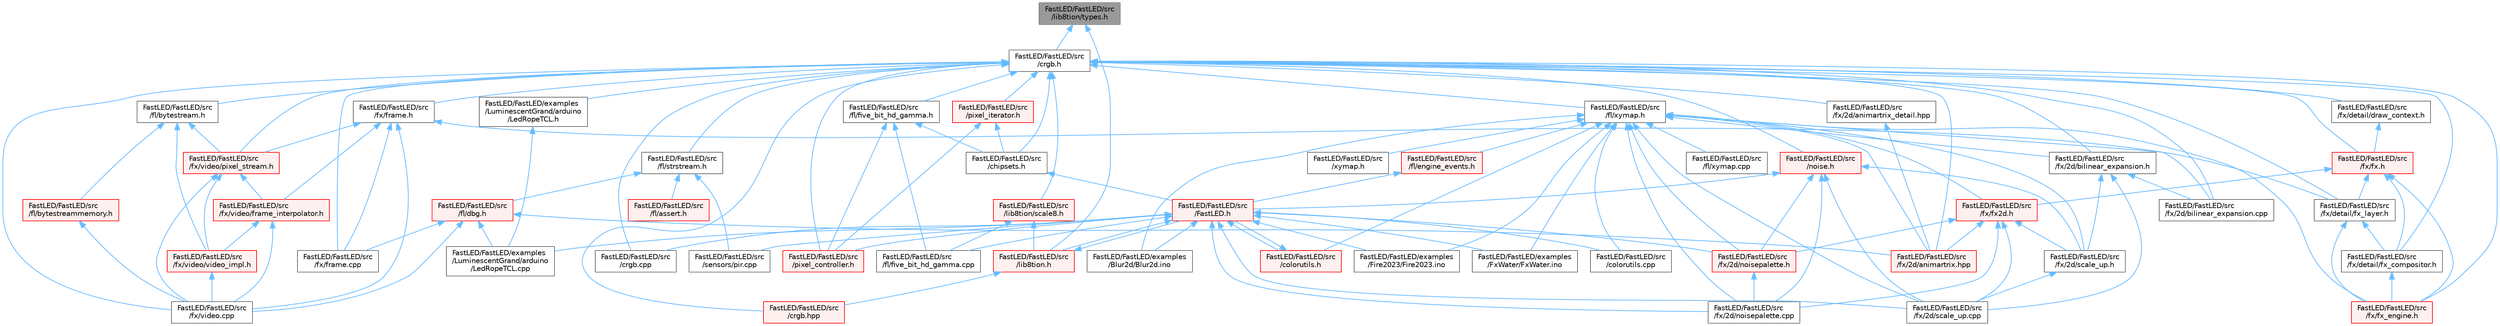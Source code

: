 digraph "FastLED/FastLED/src/lib8tion/types.h"
{
 // LATEX_PDF_SIZE
  bgcolor="transparent";
  edge [fontname=Helvetica,fontsize=10,labelfontname=Helvetica,labelfontsize=10];
  node [fontname=Helvetica,fontsize=10,shape=box,height=0.2,width=0.4];
  Node1 [id="Node000001",label="FastLED/FastLED/src\l/lib8tion/types.h",height=0.2,width=0.4,color="gray40", fillcolor="grey60", style="filled", fontcolor="black",tooltip="Defines fractional types used for lib8tion functions."];
  Node1 -> Node2 [id="edge1_Node000001_Node000002",dir="back",color="steelblue1",style="solid",tooltip=" "];
  Node2 [id="Node000002",label="FastLED/FastLED/src\l/crgb.h",height=0.2,width=0.4,color="grey40", fillcolor="white", style="filled",URL="$db/dd1/crgb_8h.html",tooltip="Defines the red, green, and blue (RGB) pixel struct."];
  Node2 -> Node3 [id="edge2_Node000002_Node000003",dir="back",color="steelblue1",style="solid",tooltip=" "];
  Node3 [id="Node000003",label="FastLED/FastLED/examples\l/LuminescentGrand/arduino\l/LedRopeTCL.h",height=0.2,width=0.4,color="grey40", fillcolor="white", style="filled",URL="$d9/d7e/_led_rope_t_c_l_8h.html",tooltip=" "];
  Node3 -> Node4 [id="edge3_Node000003_Node000004",dir="back",color="steelblue1",style="solid",tooltip=" "];
  Node4 [id="Node000004",label="FastLED/FastLED/examples\l/LuminescentGrand/arduino\l/LedRopeTCL.cpp",height=0.2,width=0.4,color="grey40", fillcolor="white", style="filled",URL="$d6/dc9/_led_rope_t_c_l_8cpp.html",tooltip=" "];
  Node2 -> Node5 [id="edge4_Node000002_Node000005",dir="back",color="steelblue1",style="solid",tooltip=" "];
  Node5 [id="Node000005",label="FastLED/FastLED/src\l/chipsets.h",height=0.2,width=0.4,color="grey40", fillcolor="white", style="filled",URL="$db/d66/chipsets_8h.html",tooltip="Contains the bulk of the definitions for the various LED chipsets supported."];
  Node5 -> Node6 [id="edge5_Node000005_Node000006",dir="back",color="steelblue1",style="solid",tooltip=" "];
  Node6 [id="Node000006",label="FastLED/FastLED/src\l/FastLED.h",height=0.2,width=0.4,color="red", fillcolor="#FFF0F0", style="filled",URL="$db/d97/_fast_l_e_d_8h.html",tooltip="central include file for FastLED, defines the CFastLED class/object"];
  Node6 -> Node14 [id="edge6_Node000006_Node000014",dir="back",color="steelblue1",style="solid",tooltip=" "];
  Node14 [id="Node000014",label="FastLED/FastLED/examples\l/Blur2d/Blur2d.ino",height=0.2,width=0.4,color="grey40", fillcolor="white", style="filled",URL="$df/d42/_blur2d_8ino.html",tooltip=" "];
  Node6 -> Node26 [id="edge7_Node000006_Node000026",dir="back",color="steelblue1",style="solid",tooltip=" "];
  Node26 [id="Node000026",label="FastLED/FastLED/examples\l/Fire2023/Fire2023.ino",height=0.2,width=0.4,color="grey40", fillcolor="white", style="filled",URL="$d8/d2c/_fire2023_8ino.html",tooltip=" "];
  Node6 -> Node38 [id="edge8_Node000006_Node000038",dir="back",color="steelblue1",style="solid",tooltip=" "];
  Node38 [id="Node000038",label="FastLED/FastLED/examples\l/FxWater/FxWater.ino",height=0.2,width=0.4,color="grey40", fillcolor="white", style="filled",URL="$dd/d61/_fx_water_8ino.html",tooltip=" "];
  Node6 -> Node4 [id="edge9_Node000006_Node000004",dir="back",color="steelblue1",style="solid",tooltip=" "];
  Node6 -> Node75 [id="edge10_Node000006_Node000075",dir="back",color="steelblue1",style="solid",tooltip=" "];
  Node75 [id="Node000075",label="FastLED/FastLED/src\l/colorutils.cpp",height=0.2,width=0.4,color="grey40", fillcolor="white", style="filled",URL="$da/d2d/colorutils_8cpp.html",tooltip="Utility functions for color fill, palettes, blending, and more."];
  Node6 -> Node76 [id="edge11_Node000006_Node000076",dir="back",color="steelblue1",style="solid",tooltip=" "];
  Node76 [id="Node000076",label="FastLED/FastLED/src\l/colorutils.h",height=0.2,width=0.4,color="red", fillcolor="#FFF0F0", style="filled",URL="$d1/dfb/colorutils_8h.html",tooltip="Utility functions for color fill, palettes, blending, and more."];
  Node76 -> Node6 [id="edge12_Node000076_Node000006",dir="back",color="steelblue1",style="solid",tooltip=" "];
  Node6 -> Node78 [id="edge13_Node000006_Node000078",dir="back",color="steelblue1",style="solid",tooltip=" "];
  Node78 [id="Node000078",label="FastLED/FastLED/src\l/crgb.cpp",height=0.2,width=0.4,color="grey40", fillcolor="white", style="filled",URL="$d0/de3/crgb_8cpp.html",tooltip="Utility functions for the red, green, and blue (RGB) pixel struct."];
  Node6 -> Node87 [id="edge14_Node000006_Node000087",dir="back",color="steelblue1",style="solid",tooltip=" "];
  Node87 [id="Node000087",label="FastLED/FastLED/src\l/fl/five_bit_hd_gamma.cpp",height=0.2,width=0.4,color="grey40", fillcolor="white", style="filled",URL="$dd/d05/five__bit__hd__gamma_8cpp.html",tooltip="Defines functions for five-bit gamma correction."];
  Node6 -> Node95 [id="edge15_Node000006_Node000095",dir="back",color="steelblue1",style="solid",tooltip=" "];
  Node95 [id="Node000095",label="FastLED/FastLED/src\l/fx/2d/noisepalette.cpp",height=0.2,width=0.4,color="grey40", fillcolor="white", style="filled",URL="$d6/d66/noisepalette_8cpp.html",tooltip=" "];
  Node6 -> Node96 [id="edge16_Node000006_Node000096",dir="back",color="steelblue1",style="solid",tooltip=" "];
  Node96 [id="Node000096",label="FastLED/FastLED/src\l/fx/2d/noisepalette.h",height=0.2,width=0.4,color="red", fillcolor="#FFF0F0", style="filled",URL="$d6/dc7/noisepalette_8h.html",tooltip="Demonstrates how to mix noise generation with color palettes on a 2D LED matrix."];
  Node96 -> Node95 [id="edge17_Node000096_Node000095",dir="back",color="steelblue1",style="solid",tooltip=" "];
  Node6 -> Node98 [id="edge18_Node000006_Node000098",dir="back",color="steelblue1",style="solid",tooltip=" "];
  Node98 [id="Node000098",label="FastLED/FastLED/src\l/fx/2d/scale_up.cpp",height=0.2,width=0.4,color="grey40", fillcolor="white", style="filled",URL="$dc/d8c/scale__up_8cpp.html",tooltip=" "];
  Node6 -> Node105 [id="edge19_Node000006_Node000105",dir="back",color="steelblue1",style="solid",tooltip=" "];
  Node105 [id="Node000105",label="FastLED/FastLED/src\l/lib8tion.h",height=0.2,width=0.4,color="red", fillcolor="#FFF0F0", style="filled",URL="$df/da5/lib8tion_8h.html",tooltip="Fast, efficient 8-bit math functions specifically designed for high-performance LED programming."];
  Node105 -> Node6 [id="edge20_Node000105_Node000006",dir="back",color="steelblue1",style="solid",tooltip=" "];
  Node105 -> Node106 [id="edge21_Node000105_Node000106",dir="back",color="steelblue1",style="solid",tooltip=" "];
  Node106 [id="Node000106",label="FastLED/FastLED/src\l/crgb.hpp",height=0.2,width=0.4,color="red", fillcolor="#FFF0F0", style="filled",URL="$d0/d4b/crgb_8hpp.html",tooltip="Defines utility functions for the red, green, and blue (RGB) pixel struct."];
  Node6 -> Node111 [id="edge22_Node000006_Node000111",dir="back",color="steelblue1",style="solid",tooltip=" "];
  Node111 [id="Node000111",label="FastLED/FastLED/src\l/pixel_controller.h",height=0.2,width=0.4,color="red", fillcolor="#FFF0F0", style="filled",URL="$d5/d4d/pixel__controller_8h.html",tooltip="Low level pixel data writing class."];
  Node6 -> Node84 [id="edge23_Node000006_Node000084",dir="back",color="steelblue1",style="solid",tooltip=" "];
  Node84 [id="Node000084",label="FastLED/FastLED/src\l/sensors/pir.cpp",height=0.2,width=0.4,color="grey40", fillcolor="white", style="filled",URL="$d2/da7/pir_8cpp.html",tooltip=" "];
  Node2 -> Node78 [id="edge24_Node000002_Node000078",dir="back",color="steelblue1",style="solid",tooltip=" "];
  Node2 -> Node106 [id="edge25_Node000002_Node000106",dir="back",color="steelblue1",style="solid",tooltip=" "];
  Node2 -> Node117 [id="edge26_Node000002_Node000117",dir="back",color="steelblue1",style="solid",tooltip=" "];
  Node117 [id="Node000117",label="FastLED/FastLED/src\l/fl/bytestream.h",height=0.2,width=0.4,color="grey40", fillcolor="white", style="filled",URL="$dd/d2b/bytestream_8h.html",tooltip=" "];
  Node117 -> Node118 [id="edge27_Node000117_Node000118",dir="back",color="steelblue1",style="solid",tooltip=" "];
  Node118 [id="Node000118",label="FastLED/FastLED/src\l/fl/bytestreammemory.h",height=0.2,width=0.4,color="red", fillcolor="#FFF0F0", style="filled",URL="$d1/d24/bytestreammemory_8h.html",tooltip=" "];
  Node118 -> Node120 [id="edge28_Node000118_Node000120",dir="back",color="steelblue1",style="solid",tooltip=" "];
  Node120 [id="Node000120",label="FastLED/FastLED/src\l/fx/video.cpp",height=0.2,width=0.4,color="grey40", fillcolor="white", style="filled",URL="$d0/d05/video_8cpp.html",tooltip=" "];
  Node117 -> Node121 [id="edge29_Node000117_Node000121",dir="back",color="steelblue1",style="solid",tooltip=" "];
  Node121 [id="Node000121",label="FastLED/FastLED/src\l/fx/video/pixel_stream.h",height=0.2,width=0.4,color="red", fillcolor="#FFF0F0", style="filled",URL="$d3/dfa/pixel__stream_8h.html",tooltip=" "];
  Node121 -> Node120 [id="edge30_Node000121_Node000120",dir="back",color="steelblue1",style="solid",tooltip=" "];
  Node121 -> Node123 [id="edge31_Node000121_Node000123",dir="back",color="steelblue1",style="solid",tooltip=" "];
  Node123 [id="Node000123",label="FastLED/FastLED/src\l/fx/video/frame_interpolator.h",height=0.2,width=0.4,color="red", fillcolor="#FFF0F0", style="filled",URL="$d3/dda/frame__interpolator_8h.html",tooltip=" "];
  Node123 -> Node120 [id="edge32_Node000123_Node000120",dir="back",color="steelblue1",style="solid",tooltip=" "];
  Node123 -> Node124 [id="edge33_Node000123_Node000124",dir="back",color="steelblue1",style="solid",tooltip=" "];
  Node124 [id="Node000124",label="FastLED/FastLED/src\l/fx/video/video_impl.h",height=0.2,width=0.4,color="red", fillcolor="#FFF0F0", style="filled",URL="$d5/d82/video__impl_8h.html",tooltip=" "];
  Node124 -> Node120 [id="edge34_Node000124_Node000120",dir="back",color="steelblue1",style="solid",tooltip=" "];
  Node121 -> Node124 [id="edge35_Node000121_Node000124",dir="back",color="steelblue1",style="solid",tooltip=" "];
  Node117 -> Node124 [id="edge36_Node000117_Node000124",dir="back",color="steelblue1",style="solid",tooltip=" "];
  Node2 -> Node127 [id="edge37_Node000002_Node000127",dir="back",color="steelblue1",style="solid",tooltip=" "];
  Node127 [id="Node000127",label="FastLED/FastLED/src\l/fl/five_bit_hd_gamma.h",height=0.2,width=0.4,color="grey40", fillcolor="white", style="filled",URL="$dc/d44/five__bit__hd__gamma_8h.html",tooltip="Declares functions for five-bit gamma correction."];
  Node127 -> Node5 [id="edge38_Node000127_Node000005",dir="back",color="steelblue1",style="solid",tooltip=" "];
  Node127 -> Node87 [id="edge39_Node000127_Node000087",dir="back",color="steelblue1",style="solid",tooltip=" "];
  Node127 -> Node111 [id="edge40_Node000127_Node000111",dir="back",color="steelblue1",style="solid",tooltip=" "];
  Node2 -> Node128 [id="edge41_Node000002_Node000128",dir="back",color="steelblue1",style="solid",tooltip=" "];
  Node128 [id="Node000128",label="FastLED/FastLED/src\l/fl/strstream.h",height=0.2,width=0.4,color="grey40", fillcolor="white", style="filled",URL="$d8/d00/strstream_8h.html",tooltip=" "];
  Node128 -> Node129 [id="edge42_Node000128_Node000129",dir="back",color="steelblue1",style="solid",tooltip=" "];
  Node129 [id="Node000129",label="FastLED/FastLED/src\l/fl/assert.h",height=0.2,width=0.4,color="red", fillcolor="#FFF0F0", style="filled",URL="$dc/da7/assert_8h.html",tooltip=" "];
  Node128 -> Node143 [id="edge43_Node000128_Node000143",dir="back",color="steelblue1",style="solid",tooltip=" "];
  Node143 [id="Node000143",label="FastLED/FastLED/src\l/fl/dbg.h",height=0.2,width=0.4,color="red", fillcolor="#FFF0F0", style="filled",URL="$d6/d01/dbg_8h.html",tooltip=" "];
  Node143 -> Node4 [id="edge44_Node000143_Node000004",dir="back",color="steelblue1",style="solid",tooltip=" "];
  Node143 -> Node150 [id="edge45_Node000143_Node000150",dir="back",color="steelblue1",style="solid",tooltip=" "];
  Node150 [id="Node000150",label="FastLED/FastLED/src\l/fx/2d/animartrix.hpp",height=0.2,width=0.4,color="red", fillcolor="#FFF0F0", style="filled",URL="$d3/dc3/animartrix_8hpp.html",tooltip=" "];
  Node143 -> Node151 [id="edge46_Node000143_Node000151",dir="back",color="steelblue1",style="solid",tooltip=" "];
  Node151 [id="Node000151",label="FastLED/FastLED/src\l/fx/frame.cpp",height=0.2,width=0.4,color="grey40", fillcolor="white", style="filled",URL="$da/d14/frame_8cpp.html",tooltip=" "];
  Node143 -> Node120 [id="edge47_Node000143_Node000120",dir="back",color="steelblue1",style="solid",tooltip=" "];
  Node128 -> Node84 [id="edge48_Node000128_Node000084",dir="back",color="steelblue1",style="solid",tooltip=" "];
  Node2 -> Node152 [id="edge49_Node000002_Node000152",dir="back",color="steelblue1",style="solid",tooltip=" "];
  Node152 [id="Node000152",label="FastLED/FastLED/src\l/fl/xymap.h",height=0.2,width=0.4,color="grey40", fillcolor="white", style="filled",URL="$d6/dc9/fl_2xymap_8h.html",tooltip=" "];
  Node152 -> Node14 [id="edge50_Node000152_Node000014",dir="back",color="steelblue1",style="solid",tooltip=" "];
  Node152 -> Node26 [id="edge51_Node000152_Node000026",dir="back",color="steelblue1",style="solid",tooltip=" "];
  Node152 -> Node38 [id="edge52_Node000152_Node000038",dir="back",color="steelblue1",style="solid",tooltip=" "];
  Node152 -> Node75 [id="edge53_Node000152_Node000075",dir="back",color="steelblue1",style="solid",tooltip=" "];
  Node152 -> Node76 [id="edge54_Node000152_Node000076",dir="back",color="steelblue1",style="solid",tooltip=" "];
  Node152 -> Node135 [id="edge55_Node000152_Node000135",dir="back",color="steelblue1",style="solid",tooltip=" "];
  Node135 [id="Node000135",label="FastLED/FastLED/src\l/fl/engine_events.h",height=0.2,width=0.4,color="red", fillcolor="#FFF0F0", style="filled",URL="$dc/dd9/fl_2engine__events_8h.html",tooltip=" "];
  Node135 -> Node6 [id="edge56_Node000135_Node000006",dir="back",color="steelblue1",style="solid",tooltip=" "];
  Node152 -> Node139 [id="edge57_Node000152_Node000139",dir="back",color="steelblue1",style="solid",tooltip=" "];
  Node139 [id="Node000139",label="FastLED/FastLED/src\l/fl/xymap.cpp",height=0.2,width=0.4,color="grey40", fillcolor="white", style="filled",URL="$d7/d09/xymap_8cpp.html",tooltip=" "];
  Node152 -> Node150 [id="edge58_Node000152_Node000150",dir="back",color="steelblue1",style="solid",tooltip=" "];
  Node152 -> Node153 [id="edge59_Node000152_Node000153",dir="back",color="steelblue1",style="solid",tooltip=" "];
  Node153 [id="Node000153",label="FastLED/FastLED/src\l/fx/2d/bilinear_expansion.cpp",height=0.2,width=0.4,color="grey40", fillcolor="white", style="filled",URL="$de/d80/bilinear__expansion_8cpp.html",tooltip="Demonstrates how to mix noise generation with color palettes on a 2D LED matrix."];
  Node152 -> Node154 [id="edge60_Node000152_Node000154",dir="back",color="steelblue1",style="solid",tooltip=" "];
  Node154 [id="Node000154",label="FastLED/FastLED/src\l/fx/2d/bilinear_expansion.h",height=0.2,width=0.4,color="grey40", fillcolor="white", style="filled",URL="$da/d34/bilinear__expansion_8h.html",tooltip="Demonstrates how to mix noise generation with color palettes on a 2D LED matrix."];
  Node154 -> Node153 [id="edge61_Node000154_Node000153",dir="back",color="steelblue1",style="solid",tooltip=" "];
  Node154 -> Node98 [id="edge62_Node000154_Node000098",dir="back",color="steelblue1",style="solid",tooltip=" "];
  Node154 -> Node155 [id="edge63_Node000154_Node000155",dir="back",color="steelblue1",style="solid",tooltip=" "];
  Node155 [id="Node000155",label="FastLED/FastLED/src\l/fx/2d/scale_up.h",height=0.2,width=0.4,color="grey40", fillcolor="white", style="filled",URL="$d2/d74/scale__up_8h.html",tooltip="Expands a grid using bilinear interpolation and scaling up."];
  Node155 -> Node98 [id="edge64_Node000155_Node000098",dir="back",color="steelblue1",style="solid",tooltip=" "];
  Node152 -> Node95 [id="edge65_Node000152_Node000095",dir="back",color="steelblue1",style="solid",tooltip=" "];
  Node152 -> Node96 [id="edge66_Node000152_Node000096",dir="back",color="steelblue1",style="solid",tooltip=" "];
  Node152 -> Node98 [id="edge67_Node000152_Node000098",dir="back",color="steelblue1",style="solid",tooltip=" "];
  Node152 -> Node155 [id="edge68_Node000152_Node000155",dir="back",color="steelblue1",style="solid",tooltip=" "];
  Node152 -> Node156 [id="edge69_Node000152_Node000156",dir="back",color="steelblue1",style="solid",tooltip=" "];
  Node156 [id="Node000156",label="FastLED/FastLED/src\l/fx/fx2d.h",height=0.2,width=0.4,color="red", fillcolor="#FFF0F0", style="filled",URL="$d9/d43/fx2d_8h.html",tooltip=" "];
  Node156 -> Node150 [id="edge70_Node000156_Node000150",dir="back",color="steelblue1",style="solid",tooltip=" "];
  Node156 -> Node95 [id="edge71_Node000156_Node000095",dir="back",color="steelblue1",style="solid",tooltip=" "];
  Node156 -> Node96 [id="edge72_Node000156_Node000096",dir="back",color="steelblue1",style="solid",tooltip=" "];
  Node156 -> Node98 [id="edge73_Node000156_Node000098",dir="back",color="steelblue1",style="solid",tooltip=" "];
  Node156 -> Node155 [id="edge74_Node000156_Node000155",dir="back",color="steelblue1",style="solid",tooltip=" "];
  Node152 -> Node141 [id="edge75_Node000152_Node000141",dir="back",color="steelblue1",style="solid",tooltip=" "];
  Node141 [id="Node000141",label="FastLED/FastLED/src\l/fx/fx_engine.h",height=0.2,width=0.4,color="red", fillcolor="#FFF0F0", style="filled",URL="$d9/d3c/fx__engine_8h.html",tooltip=" "];
  Node152 -> Node157 [id="edge76_Node000152_Node000157",dir="back",color="steelblue1",style="solid",tooltip=" "];
  Node157 [id="Node000157",label="FastLED/FastLED/src\l/xymap.h",height=0.2,width=0.4,color="grey40", fillcolor="white", style="filled",URL="$da/d61/xymap_8h.html",tooltip=" "];
  Node2 -> Node150 [id="edge77_Node000002_Node000150",dir="back",color="steelblue1",style="solid",tooltip=" "];
  Node2 -> Node158 [id="edge78_Node000002_Node000158",dir="back",color="steelblue1",style="solid",tooltip=" "];
  Node158 [id="Node000158",label="FastLED/FastLED/src\l/fx/2d/animartrix_detail.hpp",height=0.2,width=0.4,color="grey40", fillcolor="white", style="filled",URL="$d3/d3b/animartrix__detail_8hpp.html",tooltip=" "];
  Node158 -> Node150 [id="edge79_Node000158_Node000150",dir="back",color="steelblue1",style="solid",tooltip=" "];
  Node2 -> Node153 [id="edge80_Node000002_Node000153",dir="back",color="steelblue1",style="solid",tooltip=" "];
  Node2 -> Node154 [id="edge81_Node000002_Node000154",dir="back",color="steelblue1",style="solid",tooltip=" "];
  Node2 -> Node159 [id="edge82_Node000002_Node000159",dir="back",color="steelblue1",style="solid",tooltip=" "];
  Node159 [id="Node000159",label="FastLED/FastLED/src\l/fx/detail/draw_context.h",height=0.2,width=0.4,color="grey40", fillcolor="white", style="filled",URL="$db/ded/draw__context_8h.html",tooltip=" "];
  Node159 -> Node160 [id="edge83_Node000159_Node000160",dir="back",color="steelblue1",style="solid",tooltip=" "];
  Node160 [id="Node000160",label="FastLED/FastLED/src\l/fx/fx.h",height=0.2,width=0.4,color="red", fillcolor="#FFF0F0", style="filled",URL="$d2/d0c/fx_8h.html",tooltip=" "];
  Node160 -> Node148 [id="edge84_Node000160_Node000148",dir="back",color="steelblue1",style="solid",tooltip=" "];
  Node148 [id="Node000148",label="FastLED/FastLED/src\l/fx/detail/fx_compositor.h",height=0.2,width=0.4,color="grey40", fillcolor="white", style="filled",URL="$d5/d6b/fx__compositor_8h.html",tooltip=" "];
  Node148 -> Node141 [id="edge85_Node000148_Node000141",dir="back",color="steelblue1",style="solid",tooltip=" "];
  Node160 -> Node147 [id="edge86_Node000160_Node000147",dir="back",color="steelblue1",style="solid",tooltip=" "];
  Node147 [id="Node000147",label="FastLED/FastLED/src\l/fx/detail/fx_layer.h",height=0.2,width=0.4,color="grey40", fillcolor="white", style="filled",URL="$d7/d2f/fx__layer_8h.html",tooltip=" "];
  Node147 -> Node148 [id="edge87_Node000147_Node000148",dir="back",color="steelblue1",style="solid",tooltip=" "];
  Node147 -> Node141 [id="edge88_Node000147_Node000141",dir="back",color="steelblue1",style="solid",tooltip=" "];
  Node160 -> Node156 [id="edge89_Node000160_Node000156",dir="back",color="steelblue1",style="solid",tooltip=" "];
  Node160 -> Node141 [id="edge90_Node000160_Node000141",dir="back",color="steelblue1",style="solid",tooltip=" "];
  Node2 -> Node148 [id="edge91_Node000002_Node000148",dir="back",color="steelblue1",style="solid",tooltip=" "];
  Node2 -> Node147 [id="edge92_Node000002_Node000147",dir="back",color="steelblue1",style="solid",tooltip=" "];
  Node2 -> Node151 [id="edge93_Node000002_Node000151",dir="back",color="steelblue1",style="solid",tooltip=" "];
  Node2 -> Node165 [id="edge94_Node000002_Node000165",dir="back",color="steelblue1",style="solid",tooltip=" "];
  Node165 [id="Node000165",label="FastLED/FastLED/src\l/fx/frame.h",height=0.2,width=0.4,color="grey40", fillcolor="white", style="filled",URL="$df/d7d/frame_8h.html",tooltip=" "];
  Node165 -> Node147 [id="edge95_Node000165_Node000147",dir="back",color="steelblue1",style="solid",tooltip=" "];
  Node165 -> Node151 [id="edge96_Node000165_Node000151",dir="back",color="steelblue1",style="solid",tooltip=" "];
  Node165 -> Node120 [id="edge97_Node000165_Node000120",dir="back",color="steelblue1",style="solid",tooltip=" "];
  Node165 -> Node123 [id="edge98_Node000165_Node000123",dir="back",color="steelblue1",style="solid",tooltip=" "];
  Node165 -> Node121 [id="edge99_Node000165_Node000121",dir="back",color="steelblue1",style="solid",tooltip=" "];
  Node2 -> Node160 [id="edge100_Node000002_Node000160",dir="back",color="steelblue1",style="solid",tooltip=" "];
  Node2 -> Node141 [id="edge101_Node000002_Node000141",dir="back",color="steelblue1",style="solid",tooltip=" "];
  Node2 -> Node120 [id="edge102_Node000002_Node000120",dir="back",color="steelblue1",style="solid",tooltip=" "];
  Node2 -> Node121 [id="edge103_Node000002_Node000121",dir="back",color="steelblue1",style="solid",tooltip=" "];
  Node2 -> Node166 [id="edge104_Node000002_Node000166",dir="back",color="steelblue1",style="solid",tooltip=" "];
  Node166 [id="Node000166",label="FastLED/FastLED/src\l/lib8tion/scale8.h",height=0.2,width=0.4,color="red", fillcolor="#FFF0F0", style="filled",URL="$db/d91/scale8_8h.html",tooltip="Fast, efficient 8-bit scaling functions specifically designed for high-performance LED programming."];
  Node166 -> Node87 [id="edge105_Node000166_Node000087",dir="back",color="steelblue1",style="solid",tooltip=" "];
  Node166 -> Node105 [id="edge106_Node000166_Node000105",dir="back",color="steelblue1",style="solid",tooltip=" "];
  Node2 -> Node168 [id="edge107_Node000002_Node000168",dir="back",color="steelblue1",style="solid",tooltip=" "];
  Node168 [id="Node000168",label="FastLED/FastLED/src\l/noise.h",height=0.2,width=0.4,color="red", fillcolor="#FFF0F0", style="filled",URL="$d1/d31/noise_8h.html",tooltip="Functions to generate and fill arrays with noise."];
  Node168 -> Node6 [id="edge108_Node000168_Node000006",dir="back",color="steelblue1",style="solid",tooltip=" "];
  Node168 -> Node95 [id="edge109_Node000168_Node000095",dir="back",color="steelblue1",style="solid",tooltip=" "];
  Node168 -> Node96 [id="edge110_Node000168_Node000096",dir="back",color="steelblue1",style="solid",tooltip=" "];
  Node168 -> Node98 [id="edge111_Node000168_Node000098",dir="back",color="steelblue1",style="solid",tooltip=" "];
  Node168 -> Node155 [id="edge112_Node000168_Node000155",dir="back",color="steelblue1",style="solid",tooltip=" "];
  Node2 -> Node111 [id="edge113_Node000002_Node000111",dir="back",color="steelblue1",style="solid",tooltip=" "];
  Node2 -> Node170 [id="edge114_Node000002_Node000170",dir="back",color="steelblue1",style="solid",tooltip=" "];
  Node170 [id="Node000170",label="FastLED/FastLED/src\l/pixel_iterator.h",height=0.2,width=0.4,color="red", fillcolor="#FFF0F0", style="filled",URL="$d8/d6c/pixel__iterator_8h.html",tooltip="Non-templated low level pixel data writing class."];
  Node170 -> Node5 [id="edge115_Node000170_Node000005",dir="back",color="steelblue1",style="solid",tooltip=" "];
  Node170 -> Node111 [id="edge116_Node000170_Node000111",dir="back",color="steelblue1",style="solid",tooltip=" "];
  Node1 -> Node105 [id="edge117_Node000001_Node000105",dir="back",color="steelblue1",style="solid",tooltip=" "];
}
